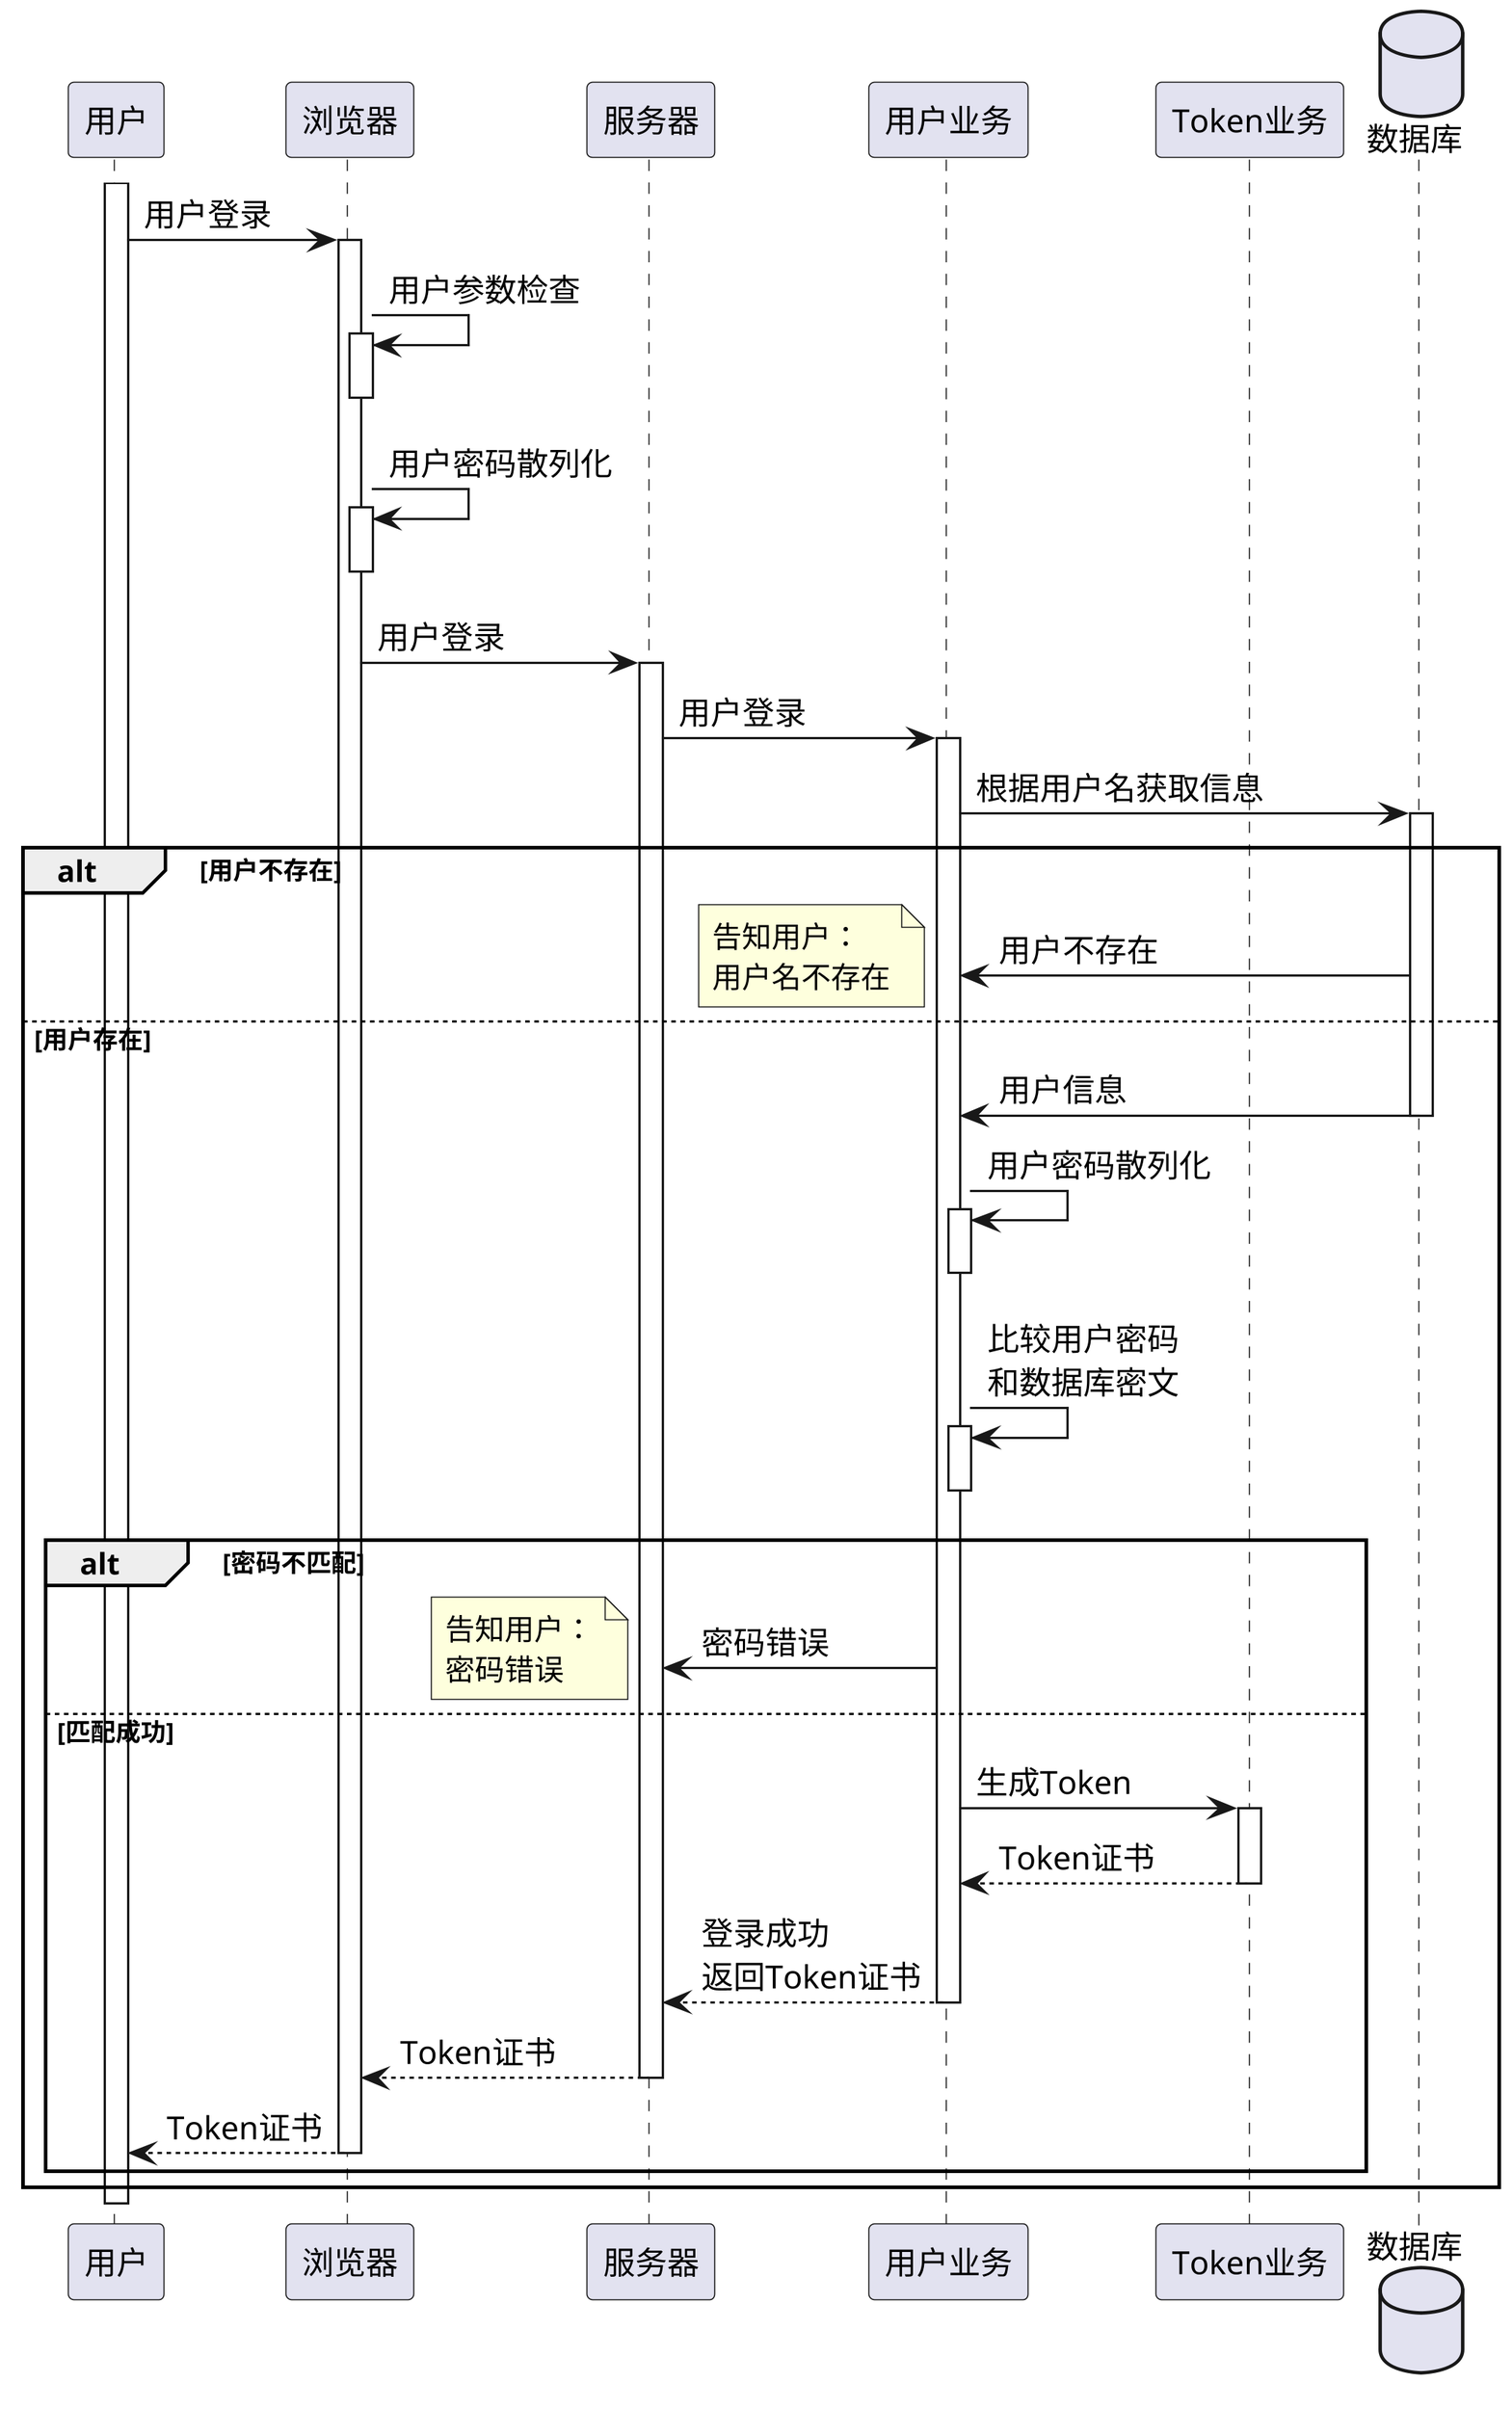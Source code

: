 @startuml
'https://plantuml.com/sequence-diagram
skinparam shadowing false
skinparam defaultFontName xfonts-wqy
skinparam defaultFontName times
skinparam dpi 300
skinparam activity  {
    DiamondFontSize 14
    ArrowFontSize 14
    FontSize 14
}

participant 用户 as User
participant 浏览器 as Browser
participant 服务器 as Server
participant 用户业务 as UserService
participant Token业务 as TokenService
database 数据库 as DB

activate User
User -> Browser ++: 用户登录
Browser -> Browser ++--: 用户参数检查
Browser -> Browser ++--: 用户密码散列化
Browser -> Server ++ : 用户登录
Server -> UserService ++: 用户登录
UserService -> DB ++: 根据用户名获取信息
alt 用户不存在
    UserService <- DB: 用户不存在
note left: 告知用户：\n用户名不存在
else 用户存在
    UserService <- DB --: 用户信息
    UserService -> UserService++--: 用户密码散列化
    UserService -> UserService++--: 比较用户密码\n和数据库密文
    alt 密码不匹配
        Server <- UserService : 密码错误
        note left: 告知用户：\n密码错误
    else 匹配成功
        UserService -> TokenService ++: 生成Token
        return Token证书
        return 登录成功\n返回Token证书
        return Token证书
        return Token证书
    end
end
deactivate User

@enduml